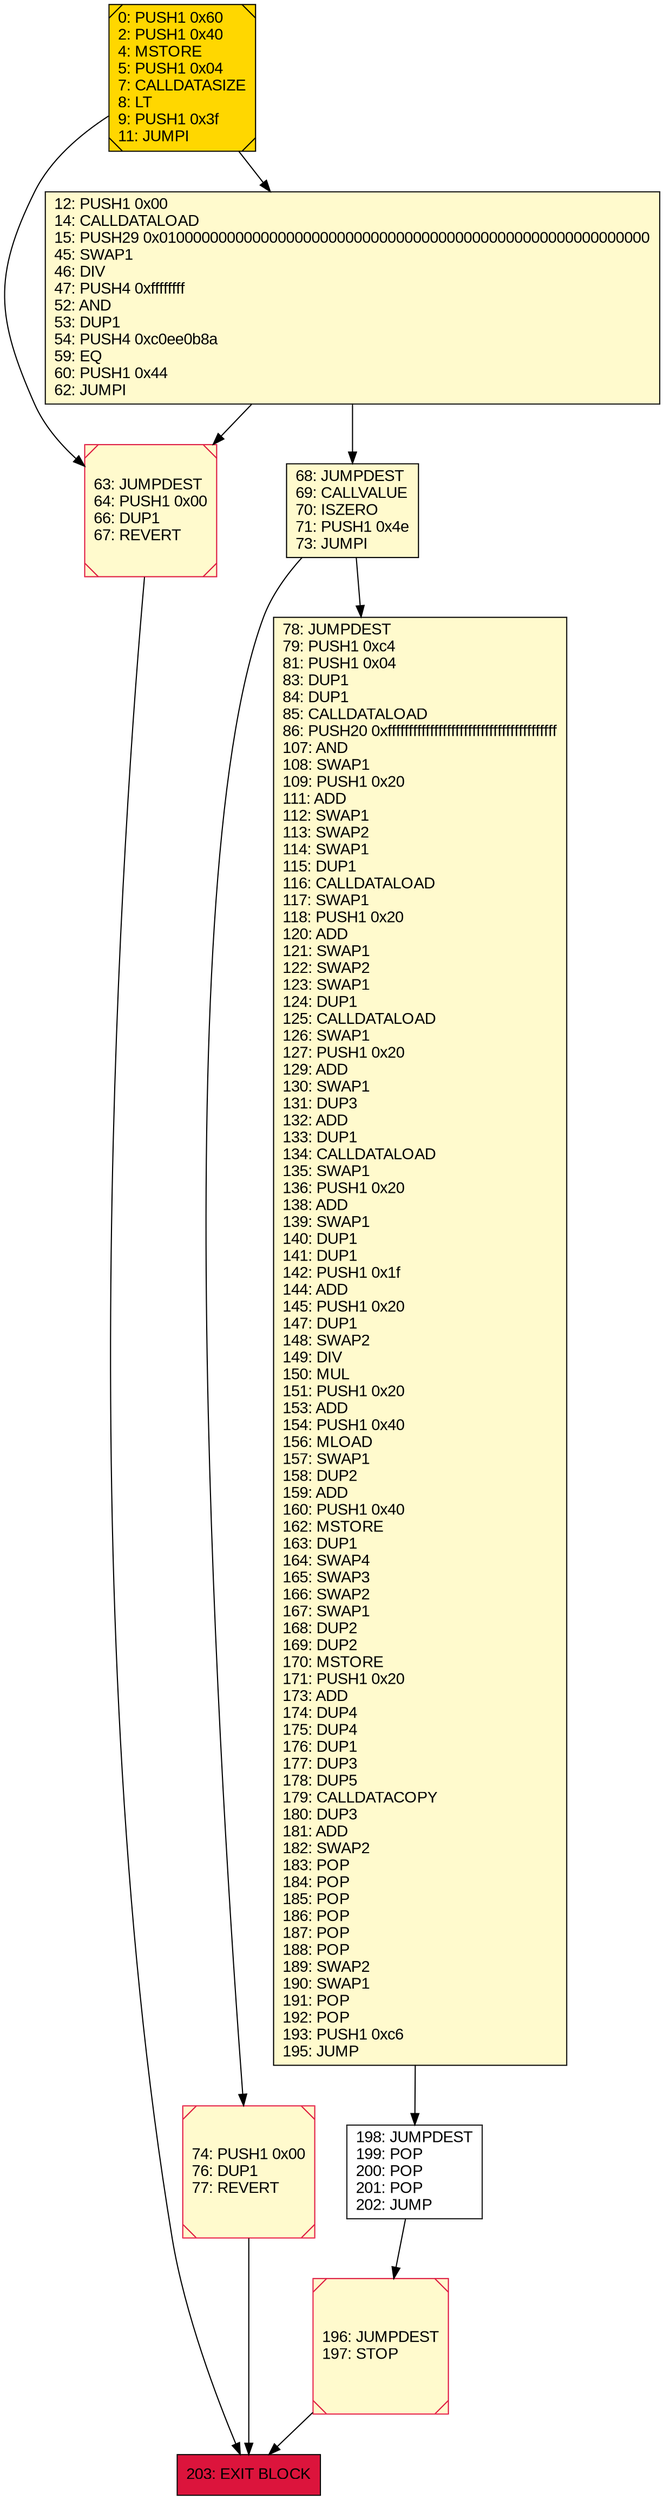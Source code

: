 digraph G {
bgcolor=transparent rankdir=UD;
node [shape=box style=filled color=black fillcolor=white fontname=arial fontcolor=black];
196 [label="196: JUMPDEST\l197: STOP\l" fillcolor=lemonchiffon shape=Msquare color=crimson ];
198 [label="198: JUMPDEST\l199: POP\l200: POP\l201: POP\l202: JUMP\l" ];
68 [label="68: JUMPDEST\l69: CALLVALUE\l70: ISZERO\l71: PUSH1 0x4e\l73: JUMPI\l" fillcolor=lemonchiffon ];
63 [label="63: JUMPDEST\l64: PUSH1 0x00\l66: DUP1\l67: REVERT\l" fillcolor=lemonchiffon shape=Msquare color=crimson ];
203 [label="203: EXIT BLOCK\l" fillcolor=crimson ];
74 [label="74: PUSH1 0x00\l76: DUP1\l77: REVERT\l" fillcolor=lemonchiffon shape=Msquare color=crimson ];
78 [label="78: JUMPDEST\l79: PUSH1 0xc4\l81: PUSH1 0x04\l83: DUP1\l84: DUP1\l85: CALLDATALOAD\l86: PUSH20 0xffffffffffffffffffffffffffffffffffffffff\l107: AND\l108: SWAP1\l109: PUSH1 0x20\l111: ADD\l112: SWAP1\l113: SWAP2\l114: SWAP1\l115: DUP1\l116: CALLDATALOAD\l117: SWAP1\l118: PUSH1 0x20\l120: ADD\l121: SWAP1\l122: SWAP2\l123: SWAP1\l124: DUP1\l125: CALLDATALOAD\l126: SWAP1\l127: PUSH1 0x20\l129: ADD\l130: SWAP1\l131: DUP3\l132: ADD\l133: DUP1\l134: CALLDATALOAD\l135: SWAP1\l136: PUSH1 0x20\l138: ADD\l139: SWAP1\l140: DUP1\l141: DUP1\l142: PUSH1 0x1f\l144: ADD\l145: PUSH1 0x20\l147: DUP1\l148: SWAP2\l149: DIV\l150: MUL\l151: PUSH1 0x20\l153: ADD\l154: PUSH1 0x40\l156: MLOAD\l157: SWAP1\l158: DUP2\l159: ADD\l160: PUSH1 0x40\l162: MSTORE\l163: DUP1\l164: SWAP4\l165: SWAP3\l166: SWAP2\l167: SWAP1\l168: DUP2\l169: DUP2\l170: MSTORE\l171: PUSH1 0x20\l173: ADD\l174: DUP4\l175: DUP4\l176: DUP1\l177: DUP3\l178: DUP5\l179: CALLDATACOPY\l180: DUP3\l181: ADD\l182: SWAP2\l183: POP\l184: POP\l185: POP\l186: POP\l187: POP\l188: POP\l189: SWAP2\l190: SWAP1\l191: POP\l192: POP\l193: PUSH1 0xc6\l195: JUMP\l" fillcolor=lemonchiffon ];
0 [label="0: PUSH1 0x60\l2: PUSH1 0x40\l4: MSTORE\l5: PUSH1 0x04\l7: CALLDATASIZE\l8: LT\l9: PUSH1 0x3f\l11: JUMPI\l" fillcolor=lemonchiffon shape=Msquare fillcolor=gold ];
12 [label="12: PUSH1 0x00\l14: CALLDATALOAD\l15: PUSH29 0x0100000000000000000000000000000000000000000000000000000000\l45: SWAP1\l46: DIV\l47: PUSH4 0xffffffff\l52: AND\l53: DUP1\l54: PUSH4 0xc0ee0b8a\l59: EQ\l60: PUSH1 0x44\l62: JUMPI\l" fillcolor=lemonchiffon ];
74 -> 203;
0 -> 12;
63 -> 203;
68 -> 74;
0 -> 63;
12 -> 63;
68 -> 78;
12 -> 68;
198 -> 196;
78 -> 198;
196 -> 203;
}